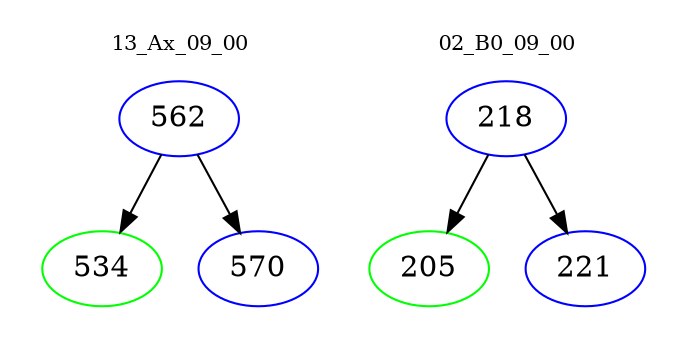 digraph{
subgraph cluster_0 {
color = white
label = "13_Ax_09_00";
fontsize=10;
T0_562 [label="562", color="blue"]
T0_562 -> T0_534 [color="black"]
T0_534 [label="534", color="green"]
T0_562 -> T0_570 [color="black"]
T0_570 [label="570", color="blue"]
}
subgraph cluster_1 {
color = white
label = "02_B0_09_00";
fontsize=10;
T1_218 [label="218", color="blue"]
T1_218 -> T1_205 [color="black"]
T1_205 [label="205", color="green"]
T1_218 -> T1_221 [color="black"]
T1_221 [label="221", color="blue"]
}
}
